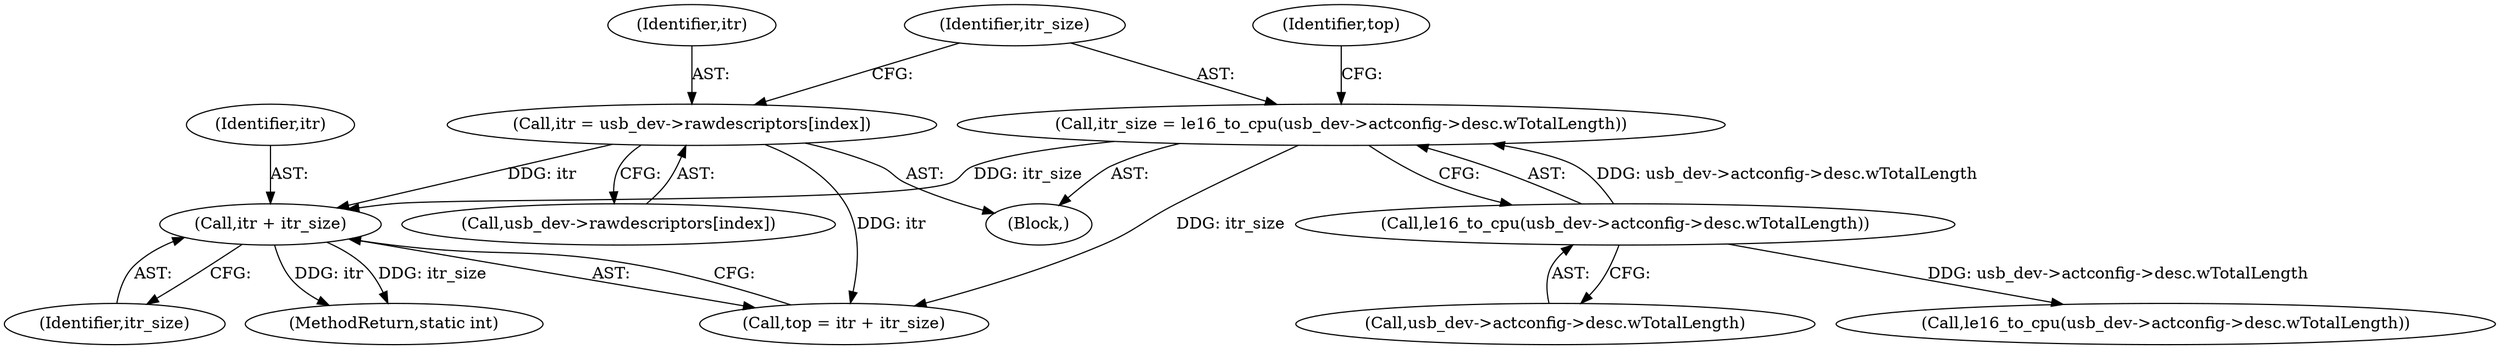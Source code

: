 digraph "0_linux_704620afc70cf47abb9d6a1a57f3825d2bca49cf_1@pointer" {
"1000173" [label="(Call,itr + itr_size)"];
"1000154" [label="(Call,itr = usb_dev->rawdescriptors[index])"];
"1000161" [label="(Call,itr_size = le16_to_cpu(usb_dev->actconfig->desc.wTotalLength))"];
"1000163" [label="(Call,le16_to_cpu(usb_dev->actconfig->desc.wTotalLength))"];
"1000155" [label="(Identifier,itr)"];
"1000154" [label="(Call,itr = usb_dev->rawdescriptors[index])"];
"1000378" [label="(MethodReturn,static int)"];
"1000161" [label="(Call,itr_size = le16_to_cpu(usb_dev->actconfig->desc.wTotalLength))"];
"1000156" [label="(Call,usb_dev->rawdescriptors[index])"];
"1000105" [label="(Block,)"];
"1000174" [label="(Identifier,itr)"];
"1000184" [label="(Call,le16_to_cpu(usb_dev->actconfig->desc.wTotalLength))"];
"1000171" [label="(Call,top = itr + itr_size)"];
"1000175" [label="(Identifier,itr_size)"];
"1000173" [label="(Call,itr + itr_size)"];
"1000164" [label="(Call,usb_dev->actconfig->desc.wTotalLength)"];
"1000163" [label="(Call,le16_to_cpu(usb_dev->actconfig->desc.wTotalLength))"];
"1000162" [label="(Identifier,itr_size)"];
"1000172" [label="(Identifier,top)"];
"1000173" -> "1000171"  [label="AST: "];
"1000173" -> "1000175"  [label="CFG: "];
"1000174" -> "1000173"  [label="AST: "];
"1000175" -> "1000173"  [label="AST: "];
"1000171" -> "1000173"  [label="CFG: "];
"1000173" -> "1000378"  [label="DDG: itr"];
"1000173" -> "1000378"  [label="DDG: itr_size"];
"1000154" -> "1000173"  [label="DDG: itr"];
"1000161" -> "1000173"  [label="DDG: itr_size"];
"1000154" -> "1000105"  [label="AST: "];
"1000154" -> "1000156"  [label="CFG: "];
"1000155" -> "1000154"  [label="AST: "];
"1000156" -> "1000154"  [label="AST: "];
"1000162" -> "1000154"  [label="CFG: "];
"1000154" -> "1000171"  [label="DDG: itr"];
"1000161" -> "1000105"  [label="AST: "];
"1000161" -> "1000163"  [label="CFG: "];
"1000162" -> "1000161"  [label="AST: "];
"1000163" -> "1000161"  [label="AST: "];
"1000172" -> "1000161"  [label="CFG: "];
"1000163" -> "1000161"  [label="DDG: usb_dev->actconfig->desc.wTotalLength"];
"1000161" -> "1000171"  [label="DDG: itr_size"];
"1000163" -> "1000164"  [label="CFG: "];
"1000164" -> "1000163"  [label="AST: "];
"1000163" -> "1000184"  [label="DDG: usb_dev->actconfig->desc.wTotalLength"];
}

